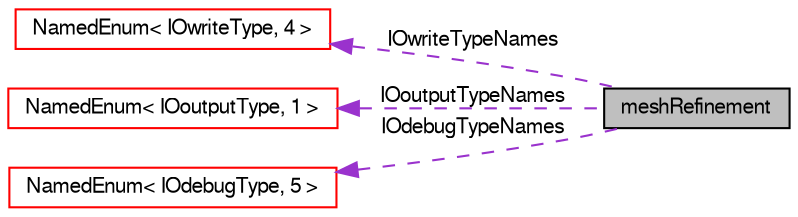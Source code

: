 digraph "meshRefinement"
{
  bgcolor="transparent";
  edge [fontname="FreeSans",fontsize="10",labelfontname="FreeSans",labelfontsize="10"];
  node [fontname="FreeSans",fontsize="10",shape=record];
  rankdir="LR";
  Node1 [label="meshRefinement",height=0.2,width=0.4,color="black", fillcolor="grey75", style="filled", fontcolor="black"];
  Node2 -> Node1 [dir="back",color="darkorchid3",fontsize="10",style="dashed",label=" IOwriteTypeNames" ,fontname="FreeSans"];
  Node2 [label="NamedEnum\< IOwriteType, 4 \>",height=0.2,width=0.4,color="red",URL="$a25998.html"];
  Node7 -> Node1 [dir="back",color="darkorchid3",fontsize="10",style="dashed",label=" IOoutputTypeNames" ,fontname="FreeSans"];
  Node7 [label="NamedEnum\< IOoutputType, 1 \>",height=0.2,width=0.4,color="red",URL="$a25998.html"];
  Node8 -> Node1 [dir="back",color="darkorchid3",fontsize="10",style="dashed",label=" IOdebugTypeNames" ,fontname="FreeSans"];
  Node8 [label="NamedEnum\< IOdebugType, 5 \>",height=0.2,width=0.4,color="red",URL="$a25998.html"];
}
